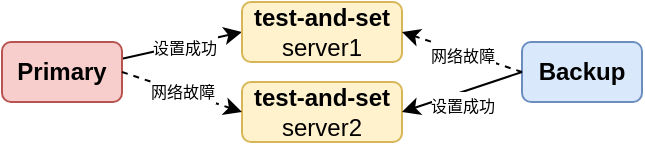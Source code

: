 <mxfile version="22.1.16" type="device">
  <diagram name="第 1 页" id="yfZSFLy_TaHRn24a5Gfk">
    <mxGraphModel dx="453" dy="679" grid="1" gridSize="10" guides="1" tooltips="1" connect="1" arrows="1" fold="1" page="1" pageScale="1" pageWidth="827" pageHeight="1169" math="0" shadow="0">
      <root>
        <mxCell id="0" />
        <mxCell id="1" parent="0" />
        <mxCell id="m6prCLwaheyAx4RNFV8L-6" style="rounded=0;orthogonalLoop=1;jettySize=auto;html=1;entryX=0;entryY=0.5;entryDx=0;entryDy=0;" edge="1" parent="1" source="m6prCLwaheyAx4RNFV8L-1" target="m6prCLwaheyAx4RNFV8L-3">
          <mxGeometry relative="1" as="geometry" />
        </mxCell>
        <mxCell id="m6prCLwaheyAx4RNFV8L-7" value="&lt;font style=&quot;font-size: 8px;&quot;&gt;设置成功&lt;/font&gt;" style="edgeLabel;html=1;align=center;verticalAlign=middle;resizable=0;points=[];" vertex="1" connectable="0" parent="m6prCLwaheyAx4RNFV8L-6">
          <mxGeometry x="0.052" y="1" relative="1" as="geometry">
            <mxPoint x="-1" y="1" as="offset" />
          </mxGeometry>
        </mxCell>
        <mxCell id="m6prCLwaheyAx4RNFV8L-1" value="Primary" style="rounded=1;whiteSpace=wrap;html=1;fillColor=#f8cecc;strokeColor=#b85450;fontStyle=1" vertex="1" parent="1">
          <mxGeometry x="200" y="390" width="60" height="30" as="geometry" />
        </mxCell>
        <mxCell id="m6prCLwaheyAx4RNFV8L-2" value="Backup" style="rounded=1;whiteSpace=wrap;html=1;fillColor=#dae8fc;strokeColor=#6c8ebf;fontStyle=1" vertex="1" parent="1">
          <mxGeometry x="460" y="390" width="60" height="30" as="geometry" />
        </mxCell>
        <mxCell id="m6prCLwaheyAx4RNFV8L-3" value="&lt;b&gt;test-and-set&lt;/b&gt; server1" style="rounded=1;whiteSpace=wrap;html=1;fillColor=#fff2cc;strokeColor=#d6b656;" vertex="1" parent="1">
          <mxGeometry x="320" y="370" width="80" height="30" as="geometry" />
        </mxCell>
        <mxCell id="m6prCLwaheyAx4RNFV8L-5" value="&lt;b&gt;test-and-set&lt;/b&gt; server2" style="rounded=1;whiteSpace=wrap;html=1;fillColor=#fff2cc;strokeColor=#d6b656;" vertex="1" parent="1">
          <mxGeometry x="320" y="410" width="80" height="30" as="geometry" />
        </mxCell>
        <mxCell id="m6prCLwaheyAx4RNFV8L-9" value="" style="endArrow=classic;html=1;rounded=0;exitX=1;exitY=0.5;exitDx=0;exitDy=0;entryX=0;entryY=0.5;entryDx=0;entryDy=0;dashed=1;" edge="1" parent="1" source="m6prCLwaheyAx4RNFV8L-1" target="m6prCLwaheyAx4RNFV8L-5">
          <mxGeometry width="50" height="50" relative="1" as="geometry">
            <mxPoint x="300" y="520" as="sourcePoint" />
            <mxPoint x="350" y="470" as="targetPoint" />
          </mxGeometry>
        </mxCell>
        <mxCell id="m6prCLwaheyAx4RNFV8L-10" value="&lt;font style=&quot;font-size: 8px;&quot;&gt;网络故障&lt;/font&gt;" style="edgeLabel;html=1;align=center;verticalAlign=middle;resizable=0;points=[];" vertex="1" connectable="0" parent="m6prCLwaheyAx4RNFV8L-9">
          <mxGeometry x="-0.006" y="1" relative="1" as="geometry">
            <mxPoint as="offset" />
          </mxGeometry>
        </mxCell>
        <mxCell id="m6prCLwaheyAx4RNFV8L-12" value="" style="endArrow=classic;html=1;rounded=0;exitX=0;exitY=0.5;exitDx=0;exitDy=0;entryX=1;entryY=0.5;entryDx=0;entryDy=0;dashed=1;" edge="1" parent="1" source="m6prCLwaheyAx4RNFV8L-2" target="m6prCLwaheyAx4RNFV8L-3">
          <mxGeometry width="50" height="50" relative="1" as="geometry">
            <mxPoint x="430" y="440" as="sourcePoint" />
            <mxPoint x="490" y="460" as="targetPoint" />
          </mxGeometry>
        </mxCell>
        <mxCell id="m6prCLwaheyAx4RNFV8L-13" value="&lt;font style=&quot;font-size: 8px;&quot;&gt;网络故障&lt;/font&gt;" style="edgeLabel;html=1;align=center;verticalAlign=middle;resizable=0;points=[];" vertex="1" connectable="0" parent="m6prCLwaheyAx4RNFV8L-12">
          <mxGeometry x="-0.006" y="1" relative="1" as="geometry">
            <mxPoint as="offset" />
          </mxGeometry>
        </mxCell>
        <mxCell id="m6prCLwaheyAx4RNFV8L-14" style="rounded=0;orthogonalLoop=1;jettySize=auto;html=1;entryX=1;entryY=0.5;entryDx=0;entryDy=0;exitX=0;exitY=0.5;exitDx=0;exitDy=0;" edge="1" parent="1" source="m6prCLwaheyAx4RNFV8L-2" target="m6prCLwaheyAx4RNFV8L-5">
          <mxGeometry relative="1" as="geometry">
            <mxPoint x="270" y="408" as="sourcePoint" />
            <mxPoint x="330" y="395" as="targetPoint" />
          </mxGeometry>
        </mxCell>
        <mxCell id="m6prCLwaheyAx4RNFV8L-15" value="&lt;font style=&quot;font-size: 8px;&quot;&gt;设置成功&lt;/font&gt;" style="edgeLabel;html=1;align=center;verticalAlign=middle;resizable=0;points=[];" vertex="1" connectable="0" parent="m6prCLwaheyAx4RNFV8L-14">
          <mxGeometry x="0.052" y="1" relative="1" as="geometry">
            <mxPoint x="1" y="4" as="offset" />
          </mxGeometry>
        </mxCell>
      </root>
    </mxGraphModel>
  </diagram>
</mxfile>
